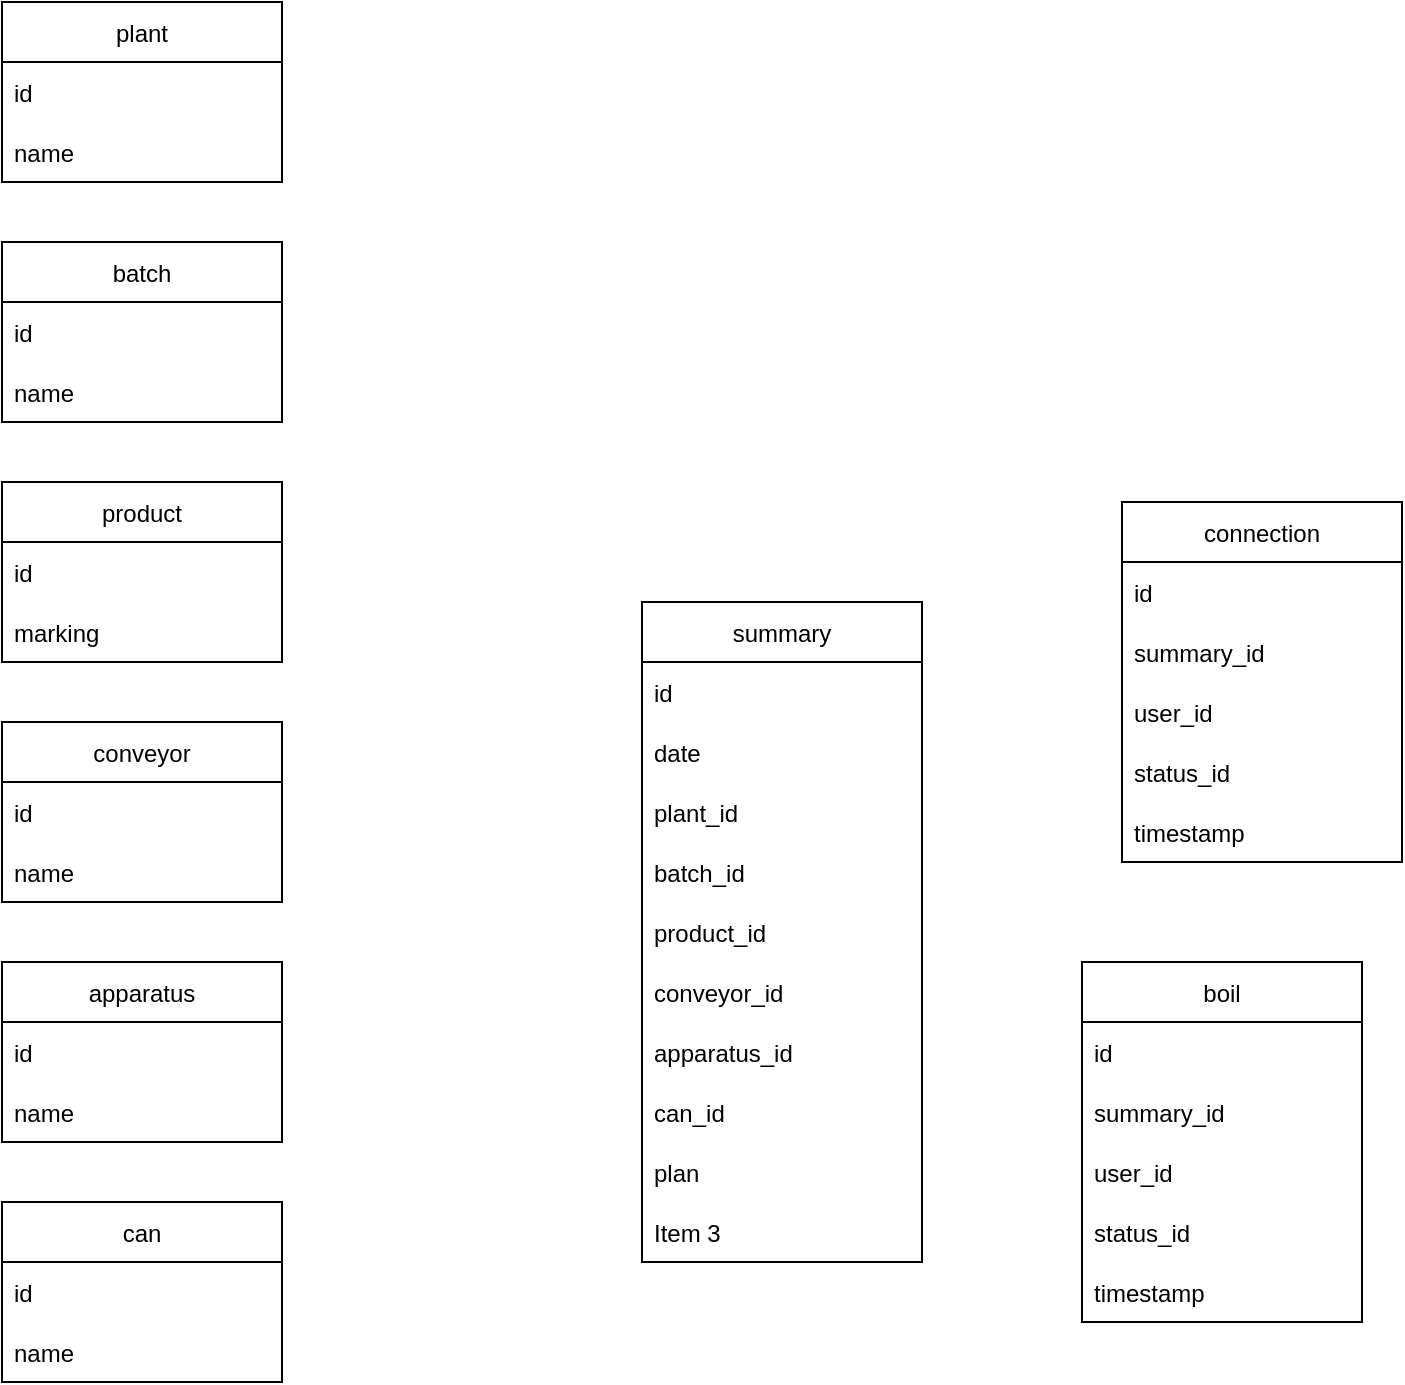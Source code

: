<mxfile version="18.0.3" type="github">
  <diagram id="KZDdiB5b4ge5LAU7r4sU" name="Page-1">
    <mxGraphModel dx="1422" dy="762" grid="1" gridSize="10" guides="1" tooltips="1" connect="1" arrows="1" fold="1" page="1" pageScale="1" pageWidth="827" pageHeight="1169" math="0" shadow="0">
      <root>
        <mxCell id="0" />
        <mxCell id="1" parent="0" />
        <mxCell id="KqP-pL6W__b9JEFC_RT9-1" value="apparatus" style="swimlane;fontStyle=0;childLayout=stackLayout;horizontal=1;startSize=30;horizontalStack=0;resizeParent=1;resizeParentMax=0;resizeLast=0;collapsible=1;marginBottom=0;" vertex="1" parent="1">
          <mxGeometry x="40" y="520" width="140" height="90" as="geometry" />
        </mxCell>
        <mxCell id="KqP-pL6W__b9JEFC_RT9-2" value="id" style="text;strokeColor=none;fillColor=none;align=left;verticalAlign=middle;spacingLeft=4;spacingRight=4;overflow=hidden;points=[[0,0.5],[1,0.5]];portConstraint=eastwest;rotatable=0;" vertex="1" parent="KqP-pL6W__b9JEFC_RT9-1">
          <mxGeometry y="30" width="140" height="30" as="geometry" />
        </mxCell>
        <mxCell id="KqP-pL6W__b9JEFC_RT9-3" value="name" style="text;strokeColor=none;fillColor=none;align=left;verticalAlign=middle;spacingLeft=4;spacingRight=4;overflow=hidden;points=[[0,0.5],[1,0.5]];portConstraint=eastwest;rotatable=0;" vertex="1" parent="KqP-pL6W__b9JEFC_RT9-1">
          <mxGeometry y="60" width="140" height="30" as="geometry" />
        </mxCell>
        <mxCell id="KqP-pL6W__b9JEFC_RT9-5" value="plant" style="swimlane;fontStyle=0;childLayout=stackLayout;horizontal=1;startSize=30;horizontalStack=0;resizeParent=1;resizeParentMax=0;resizeLast=0;collapsible=1;marginBottom=0;" vertex="1" parent="1">
          <mxGeometry x="40" y="40" width="140" height="90" as="geometry" />
        </mxCell>
        <mxCell id="KqP-pL6W__b9JEFC_RT9-6" value="id" style="text;strokeColor=none;fillColor=none;align=left;verticalAlign=middle;spacingLeft=4;spacingRight=4;overflow=hidden;points=[[0,0.5],[1,0.5]];portConstraint=eastwest;rotatable=0;" vertex="1" parent="KqP-pL6W__b9JEFC_RT9-5">
          <mxGeometry y="30" width="140" height="30" as="geometry" />
        </mxCell>
        <mxCell id="KqP-pL6W__b9JEFC_RT9-7" value="name" style="text;strokeColor=none;fillColor=none;align=left;verticalAlign=middle;spacingLeft=4;spacingRight=4;overflow=hidden;points=[[0,0.5],[1,0.5]];portConstraint=eastwest;rotatable=0;" vertex="1" parent="KqP-pL6W__b9JEFC_RT9-5">
          <mxGeometry y="60" width="140" height="30" as="geometry" />
        </mxCell>
        <mxCell id="KqP-pL6W__b9JEFC_RT9-9" value="conveyor" style="swimlane;fontStyle=0;childLayout=stackLayout;horizontal=1;startSize=30;horizontalStack=0;resizeParent=1;resizeParentMax=0;resizeLast=0;collapsible=1;marginBottom=0;" vertex="1" parent="1">
          <mxGeometry x="40" y="400" width="140" height="90" as="geometry" />
        </mxCell>
        <mxCell id="KqP-pL6W__b9JEFC_RT9-10" value="id" style="text;strokeColor=none;fillColor=none;align=left;verticalAlign=middle;spacingLeft=4;spacingRight=4;overflow=hidden;points=[[0,0.5],[1,0.5]];portConstraint=eastwest;rotatable=0;" vertex="1" parent="KqP-pL6W__b9JEFC_RT9-9">
          <mxGeometry y="30" width="140" height="30" as="geometry" />
        </mxCell>
        <mxCell id="KqP-pL6W__b9JEFC_RT9-11" value="name" style="text;strokeColor=none;fillColor=none;align=left;verticalAlign=middle;spacingLeft=4;spacingRight=4;overflow=hidden;points=[[0,0.5],[1,0.5]];portConstraint=eastwest;rotatable=0;" vertex="1" parent="KqP-pL6W__b9JEFC_RT9-9">
          <mxGeometry y="60" width="140" height="30" as="geometry" />
        </mxCell>
        <mxCell id="KqP-pL6W__b9JEFC_RT9-15" value="summary" style="swimlane;fontStyle=0;childLayout=stackLayout;horizontal=1;startSize=30;horizontalStack=0;resizeParent=1;resizeParentMax=0;resizeLast=0;collapsible=1;marginBottom=0;" vertex="1" parent="1">
          <mxGeometry x="360" y="340" width="140" height="330" as="geometry" />
        </mxCell>
        <mxCell id="KqP-pL6W__b9JEFC_RT9-16" value="id" style="text;strokeColor=none;fillColor=none;align=left;verticalAlign=middle;spacingLeft=4;spacingRight=4;overflow=hidden;points=[[0,0.5],[1,0.5]];portConstraint=eastwest;rotatable=0;" vertex="1" parent="KqP-pL6W__b9JEFC_RT9-15">
          <mxGeometry y="30" width="140" height="30" as="geometry" />
        </mxCell>
        <mxCell id="KqP-pL6W__b9JEFC_RT9-17" value="date" style="text;strokeColor=none;fillColor=none;align=left;verticalAlign=middle;spacingLeft=4;spacingRight=4;overflow=hidden;points=[[0,0.5],[1,0.5]];portConstraint=eastwest;rotatable=0;" vertex="1" parent="KqP-pL6W__b9JEFC_RT9-15">
          <mxGeometry y="60" width="140" height="30" as="geometry" />
        </mxCell>
        <mxCell id="KqP-pL6W__b9JEFC_RT9-18" value="plant_id" style="text;strokeColor=none;fillColor=none;align=left;verticalAlign=middle;spacingLeft=4;spacingRight=4;overflow=hidden;points=[[0,0.5],[1,0.5]];portConstraint=eastwest;rotatable=0;" vertex="1" parent="KqP-pL6W__b9JEFC_RT9-15">
          <mxGeometry y="90" width="140" height="30" as="geometry" />
        </mxCell>
        <mxCell id="KqP-pL6W__b9JEFC_RT9-19" value="batch_id" style="text;strokeColor=none;fillColor=none;align=left;verticalAlign=middle;spacingLeft=4;spacingRight=4;overflow=hidden;points=[[0,0.5],[1,0.5]];portConstraint=eastwest;rotatable=0;" vertex="1" parent="KqP-pL6W__b9JEFC_RT9-15">
          <mxGeometry y="120" width="140" height="30" as="geometry" />
        </mxCell>
        <mxCell id="KqP-pL6W__b9JEFC_RT9-20" value="product_id" style="text;strokeColor=none;fillColor=none;align=left;verticalAlign=middle;spacingLeft=4;spacingRight=4;overflow=hidden;points=[[0,0.5],[1,0.5]];portConstraint=eastwest;rotatable=0;" vertex="1" parent="KqP-pL6W__b9JEFC_RT9-15">
          <mxGeometry y="150" width="140" height="30" as="geometry" />
        </mxCell>
        <mxCell id="KqP-pL6W__b9JEFC_RT9-21" value="conveyor_id" style="text;strokeColor=none;fillColor=none;align=left;verticalAlign=middle;spacingLeft=4;spacingRight=4;overflow=hidden;points=[[0,0.5],[1,0.5]];portConstraint=eastwest;rotatable=0;" vertex="1" parent="KqP-pL6W__b9JEFC_RT9-15">
          <mxGeometry y="180" width="140" height="30" as="geometry" />
        </mxCell>
        <mxCell id="KqP-pL6W__b9JEFC_RT9-45" value="apparatus_id" style="text;strokeColor=none;fillColor=none;align=left;verticalAlign=middle;spacingLeft=4;spacingRight=4;overflow=hidden;points=[[0,0.5],[1,0.5]];portConstraint=eastwest;rotatable=0;" vertex="1" parent="KqP-pL6W__b9JEFC_RT9-15">
          <mxGeometry y="210" width="140" height="30" as="geometry" />
        </mxCell>
        <mxCell id="KqP-pL6W__b9JEFC_RT9-46" value="can_id" style="text;strokeColor=none;fillColor=none;align=left;verticalAlign=middle;spacingLeft=4;spacingRight=4;overflow=hidden;points=[[0,0.5],[1,0.5]];portConstraint=eastwest;rotatable=0;" vertex="1" parent="KqP-pL6W__b9JEFC_RT9-15">
          <mxGeometry y="240" width="140" height="30" as="geometry" />
        </mxCell>
        <mxCell id="KqP-pL6W__b9JEFC_RT9-50" value="plan" style="text;strokeColor=none;fillColor=none;align=left;verticalAlign=middle;spacingLeft=4;spacingRight=4;overflow=hidden;points=[[0,0.5],[1,0.5]];portConstraint=eastwest;rotatable=0;" vertex="1" parent="KqP-pL6W__b9JEFC_RT9-15">
          <mxGeometry y="270" width="140" height="30" as="geometry" />
        </mxCell>
        <mxCell id="KqP-pL6W__b9JEFC_RT9-51" value="Item 3" style="text;strokeColor=none;fillColor=none;align=left;verticalAlign=middle;spacingLeft=4;spacingRight=4;overflow=hidden;points=[[0,0.5],[1,0.5]];portConstraint=eastwest;rotatable=0;" vertex="1" parent="KqP-pL6W__b9JEFC_RT9-15">
          <mxGeometry y="300" width="140" height="30" as="geometry" />
        </mxCell>
        <mxCell id="KqP-pL6W__b9JEFC_RT9-25" value="batch" style="swimlane;fontStyle=0;childLayout=stackLayout;horizontal=1;startSize=30;horizontalStack=0;resizeParent=1;resizeParentMax=0;resizeLast=0;collapsible=1;marginBottom=0;" vertex="1" parent="1">
          <mxGeometry x="40" y="160" width="140" height="90" as="geometry" />
        </mxCell>
        <mxCell id="KqP-pL6W__b9JEFC_RT9-26" value="id" style="text;strokeColor=none;fillColor=none;align=left;verticalAlign=middle;spacingLeft=4;spacingRight=4;overflow=hidden;points=[[0,0.5],[1,0.5]];portConstraint=eastwest;rotatable=0;" vertex="1" parent="KqP-pL6W__b9JEFC_RT9-25">
          <mxGeometry y="30" width="140" height="30" as="geometry" />
        </mxCell>
        <mxCell id="KqP-pL6W__b9JEFC_RT9-27" value="name" style="text;strokeColor=none;fillColor=none;align=left;verticalAlign=middle;spacingLeft=4;spacingRight=4;overflow=hidden;points=[[0,0.5],[1,0.5]];portConstraint=eastwest;rotatable=0;" vertex="1" parent="KqP-pL6W__b9JEFC_RT9-25">
          <mxGeometry y="60" width="140" height="30" as="geometry" />
        </mxCell>
        <mxCell id="KqP-pL6W__b9JEFC_RT9-29" value="connection" style="swimlane;fontStyle=0;childLayout=stackLayout;horizontal=1;startSize=30;horizontalStack=0;resizeParent=1;resizeParentMax=0;resizeLast=0;collapsible=1;marginBottom=0;" vertex="1" parent="1">
          <mxGeometry x="600" y="290" width="140" height="180" as="geometry" />
        </mxCell>
        <mxCell id="KqP-pL6W__b9JEFC_RT9-30" value="id" style="text;strokeColor=none;fillColor=none;align=left;verticalAlign=middle;spacingLeft=4;spacingRight=4;overflow=hidden;points=[[0,0.5],[1,0.5]];portConstraint=eastwest;rotatable=0;" vertex="1" parent="KqP-pL6W__b9JEFC_RT9-29">
          <mxGeometry y="30" width="140" height="30" as="geometry" />
        </mxCell>
        <mxCell id="KqP-pL6W__b9JEFC_RT9-31" value="summary_id" style="text;strokeColor=none;fillColor=none;align=left;verticalAlign=middle;spacingLeft=4;spacingRight=4;overflow=hidden;points=[[0,0.5],[1,0.5]];portConstraint=eastwest;rotatable=0;" vertex="1" parent="KqP-pL6W__b9JEFC_RT9-29">
          <mxGeometry y="60" width="140" height="30" as="geometry" />
        </mxCell>
        <mxCell id="KqP-pL6W__b9JEFC_RT9-32" value="user_id" style="text;strokeColor=none;fillColor=none;align=left;verticalAlign=middle;spacingLeft=4;spacingRight=4;overflow=hidden;points=[[0,0.5],[1,0.5]];portConstraint=eastwest;rotatable=0;" vertex="1" parent="KqP-pL6W__b9JEFC_RT9-29">
          <mxGeometry y="90" width="140" height="30" as="geometry" />
        </mxCell>
        <mxCell id="KqP-pL6W__b9JEFC_RT9-33" value="status_id" style="text;strokeColor=none;fillColor=none;align=left;verticalAlign=middle;spacingLeft=4;spacingRight=4;overflow=hidden;points=[[0,0.5],[1,0.5]];portConstraint=eastwest;rotatable=0;" vertex="1" parent="KqP-pL6W__b9JEFC_RT9-29">
          <mxGeometry y="120" width="140" height="30" as="geometry" />
        </mxCell>
        <mxCell id="KqP-pL6W__b9JEFC_RT9-34" value="timestamp" style="text;strokeColor=none;fillColor=none;align=left;verticalAlign=middle;spacingLeft=4;spacingRight=4;overflow=hidden;points=[[0,0.5],[1,0.5]];portConstraint=eastwest;rotatable=0;" vertex="1" parent="KqP-pL6W__b9JEFC_RT9-29">
          <mxGeometry y="150" width="140" height="30" as="geometry" />
        </mxCell>
        <mxCell id="KqP-pL6W__b9JEFC_RT9-35" value="product" style="swimlane;fontStyle=0;childLayout=stackLayout;horizontal=1;startSize=30;horizontalStack=0;resizeParent=1;resizeParentMax=0;resizeLast=0;collapsible=1;marginBottom=0;" vertex="1" parent="1">
          <mxGeometry x="40" y="280" width="140" height="90" as="geometry" />
        </mxCell>
        <mxCell id="KqP-pL6W__b9JEFC_RT9-36" value="id" style="text;strokeColor=none;fillColor=none;align=left;verticalAlign=middle;spacingLeft=4;spacingRight=4;overflow=hidden;points=[[0,0.5],[1,0.5]];portConstraint=eastwest;rotatable=0;" vertex="1" parent="KqP-pL6W__b9JEFC_RT9-35">
          <mxGeometry y="30" width="140" height="30" as="geometry" />
        </mxCell>
        <mxCell id="KqP-pL6W__b9JEFC_RT9-37" value="marking" style="text;strokeColor=none;fillColor=none;align=left;verticalAlign=middle;spacingLeft=4;spacingRight=4;overflow=hidden;points=[[0,0.5],[1,0.5]];portConstraint=eastwest;rotatable=0;" vertex="1" parent="KqP-pL6W__b9JEFC_RT9-35">
          <mxGeometry y="60" width="140" height="30" as="geometry" />
        </mxCell>
        <mxCell id="KqP-pL6W__b9JEFC_RT9-39" value="boil" style="swimlane;fontStyle=0;childLayout=stackLayout;horizontal=1;startSize=30;horizontalStack=0;resizeParent=1;resizeParentMax=0;resizeLast=0;collapsible=1;marginBottom=0;" vertex="1" parent="1">
          <mxGeometry x="580" y="520" width="140" height="180" as="geometry" />
        </mxCell>
        <mxCell id="KqP-pL6W__b9JEFC_RT9-40" value="id" style="text;strokeColor=none;fillColor=none;align=left;verticalAlign=middle;spacingLeft=4;spacingRight=4;overflow=hidden;points=[[0,0.5],[1,0.5]];portConstraint=eastwest;rotatable=0;" vertex="1" parent="KqP-pL6W__b9JEFC_RT9-39">
          <mxGeometry y="30" width="140" height="30" as="geometry" />
        </mxCell>
        <mxCell id="KqP-pL6W__b9JEFC_RT9-41" value="summary_id" style="text;strokeColor=none;fillColor=none;align=left;verticalAlign=middle;spacingLeft=4;spacingRight=4;overflow=hidden;points=[[0,0.5],[1,0.5]];portConstraint=eastwest;rotatable=0;" vertex="1" parent="KqP-pL6W__b9JEFC_RT9-39">
          <mxGeometry y="60" width="140" height="30" as="geometry" />
        </mxCell>
        <mxCell id="KqP-pL6W__b9JEFC_RT9-42" value="user_id" style="text;strokeColor=none;fillColor=none;align=left;verticalAlign=middle;spacingLeft=4;spacingRight=4;overflow=hidden;points=[[0,0.5],[1,0.5]];portConstraint=eastwest;rotatable=0;" vertex="1" parent="KqP-pL6W__b9JEFC_RT9-39">
          <mxGeometry y="90" width="140" height="30" as="geometry" />
        </mxCell>
        <mxCell id="KqP-pL6W__b9JEFC_RT9-43" value="status_id" style="text;strokeColor=none;fillColor=none;align=left;verticalAlign=middle;spacingLeft=4;spacingRight=4;overflow=hidden;points=[[0,0.5],[1,0.5]];portConstraint=eastwest;rotatable=0;" vertex="1" parent="KqP-pL6W__b9JEFC_RT9-39">
          <mxGeometry y="120" width="140" height="30" as="geometry" />
        </mxCell>
        <mxCell id="KqP-pL6W__b9JEFC_RT9-44" value="timestamp" style="text;strokeColor=none;fillColor=none;align=left;verticalAlign=middle;spacingLeft=4;spacingRight=4;overflow=hidden;points=[[0,0.5],[1,0.5]];portConstraint=eastwest;rotatable=0;" vertex="1" parent="KqP-pL6W__b9JEFC_RT9-39">
          <mxGeometry y="150" width="140" height="30" as="geometry" />
        </mxCell>
        <mxCell id="KqP-pL6W__b9JEFC_RT9-47" value="can" style="swimlane;fontStyle=0;childLayout=stackLayout;horizontal=1;startSize=30;horizontalStack=0;resizeParent=1;resizeParentMax=0;resizeLast=0;collapsible=1;marginBottom=0;" vertex="1" parent="1">
          <mxGeometry x="40" y="640" width="140" height="90" as="geometry" />
        </mxCell>
        <mxCell id="KqP-pL6W__b9JEFC_RT9-48" value="id" style="text;strokeColor=none;fillColor=none;align=left;verticalAlign=middle;spacingLeft=4;spacingRight=4;overflow=hidden;points=[[0,0.5],[1,0.5]];portConstraint=eastwest;rotatable=0;" vertex="1" parent="KqP-pL6W__b9JEFC_RT9-47">
          <mxGeometry y="30" width="140" height="30" as="geometry" />
        </mxCell>
        <mxCell id="KqP-pL6W__b9JEFC_RT9-49" value="name" style="text;strokeColor=none;fillColor=none;align=left;verticalAlign=middle;spacingLeft=4;spacingRight=4;overflow=hidden;points=[[0,0.5],[1,0.5]];portConstraint=eastwest;rotatable=0;" vertex="1" parent="KqP-pL6W__b9JEFC_RT9-47">
          <mxGeometry y="60" width="140" height="30" as="geometry" />
        </mxCell>
      </root>
    </mxGraphModel>
  </diagram>
</mxfile>
